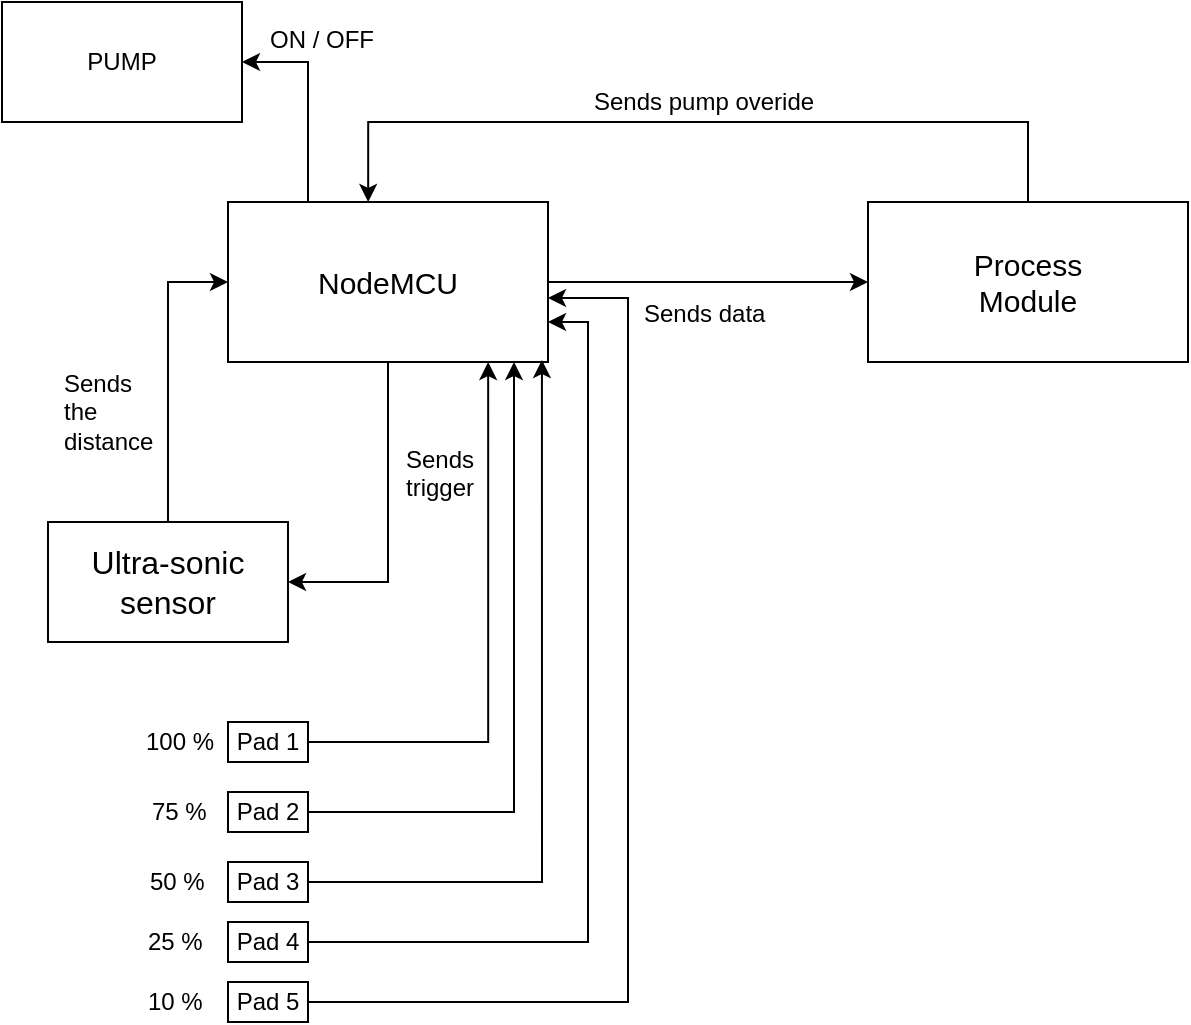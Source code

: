 <mxfile version="11.1.4" type="device"><diagram id="D_IzyQ5SdBxHMuLSy3CX" name="Page-1"><mxGraphModel dx="1106" dy="752" grid="1" gridSize="10" guides="1" tooltips="1" connect="1" arrows="1" fold="1" page="1" pageScale="1" pageWidth="827" pageHeight="1169" math="0" shadow="0"><root><mxCell id="0"/><mxCell id="1" parent="0"/><mxCell id="fddjT4vYUJiI84xx9uap-11" style="edgeStyle=orthogonalEdgeStyle;rounded=0;orthogonalLoop=1;jettySize=auto;html=1;entryX=0.438;entryY=0;entryDx=0;entryDy=0;entryPerimeter=0;" parent="1" source="fddjT4vYUJiI84xx9uap-2" target="fddjT4vYUJiI84xx9uap-3" edge="1"><mxGeometry relative="1" as="geometry"><Array as="points"><mxPoint x="560" y="120"/><mxPoint x="230" y="120"/></Array></mxGeometry></mxCell><mxCell id="fddjT4vYUJiI84xx9uap-2" value="&lt;font style=&quot;font-size: 15px&quot;&gt;Process&lt;br&gt;Module&lt;/font&gt;" style="rounded=0;whiteSpace=wrap;html=1;" parent="1" vertex="1"><mxGeometry x="480" y="160" width="160" height="80" as="geometry"/></mxCell><mxCell id="fddjT4vYUJiI84xx9uap-7" style="edgeStyle=orthogonalEdgeStyle;rounded=0;orthogonalLoop=1;jettySize=auto;html=1;entryX=1;entryY=0.5;entryDx=0;entryDy=0;" parent="1" source="fddjT4vYUJiI84xx9uap-3" target="fddjT4vYUJiI84xx9uap-4" edge="1"><mxGeometry relative="1" as="geometry"/></mxCell><mxCell id="fddjT4vYUJiI84xx9uap-10" style="edgeStyle=orthogonalEdgeStyle;rounded=0;orthogonalLoop=1;jettySize=auto;html=1;" parent="1" source="fddjT4vYUJiI84xx9uap-3" target="fddjT4vYUJiI84xx9uap-2" edge="1"><mxGeometry relative="1" as="geometry"/></mxCell><mxCell id="t0zpa82hHVANihCzAhyO-2" style="edgeStyle=orthogonalEdgeStyle;rounded=0;orthogonalLoop=1;jettySize=auto;html=1;exitX=0.25;exitY=0;exitDx=0;exitDy=0;entryX=1;entryY=0.5;entryDx=0;entryDy=0;" edge="1" parent="1" source="fddjT4vYUJiI84xx9uap-3" target="t0zpa82hHVANihCzAhyO-1"><mxGeometry relative="1" as="geometry"/></mxCell><mxCell id="fddjT4vYUJiI84xx9uap-3" value="&lt;font style=&quot;font-size: 15px&quot;&gt;NodeMCU&lt;/font&gt;" style="rounded=0;whiteSpace=wrap;html=1;" parent="1" vertex="1"><mxGeometry x="160" y="160" width="160" height="80" as="geometry"/></mxCell><mxCell id="fddjT4vYUJiI84xx9uap-6" style="edgeStyle=orthogonalEdgeStyle;rounded=0;orthogonalLoop=1;jettySize=auto;html=1;entryX=0;entryY=0.5;entryDx=0;entryDy=0;" parent="1" source="fddjT4vYUJiI84xx9uap-4" target="fddjT4vYUJiI84xx9uap-3" edge="1"><mxGeometry relative="1" as="geometry"/></mxCell><mxCell id="fddjT4vYUJiI84xx9uap-4" value="&lt;font style=&quot;font-size: 16px&quot;&gt;Ultra-sonic sensor&lt;/font&gt;" style="rounded=0;whiteSpace=wrap;html=1;" parent="1" vertex="1"><mxGeometry x="70" y="320" width="120" height="60" as="geometry"/></mxCell><mxCell id="fddjT4vYUJiI84xx9uap-8" value="Sends&lt;br&gt;trigger" style="text;html=1;resizable=0;points=[];autosize=1;align=left;verticalAlign=top;spacingTop=-4;" parent="1" vertex="1"><mxGeometry x="247" y="279" width="50" height="30" as="geometry"/></mxCell><mxCell id="fddjT4vYUJiI84xx9uap-9" value="Sends&lt;br&gt;the&amp;nbsp;&lt;br&gt;distance" style="text;html=1;resizable=0;points=[];autosize=1;align=left;verticalAlign=top;spacingTop=-4;" parent="1" vertex="1"><mxGeometry x="76" y="241" width="60" height="40" as="geometry"/></mxCell><mxCell id="fddjT4vYUJiI84xx9uap-12" value="Sends data" style="text;html=1;resizable=0;points=[];autosize=1;align=left;verticalAlign=top;spacingTop=-4;" parent="1" vertex="1"><mxGeometry x="366" y="206" width="80" height="20" as="geometry"/></mxCell><mxCell id="fddjT4vYUJiI84xx9uap-13" value="Sends pump overide" style="text;html=1;resizable=0;points=[];autosize=1;align=left;verticalAlign=top;spacingTop=-4;" parent="1" vertex="1"><mxGeometry x="341" y="100" width="130" height="20" as="geometry"/></mxCell><mxCell id="fddjT4vYUJiI84xx9uap-20" style="edgeStyle=orthogonalEdgeStyle;rounded=0;orthogonalLoop=1;jettySize=auto;html=1;entryX=0.813;entryY=1;entryDx=0;entryDy=0;entryPerimeter=0;" parent="1" source="fddjT4vYUJiI84xx9uap-16" target="fddjT4vYUJiI84xx9uap-3" edge="1"><mxGeometry relative="1" as="geometry"><Array as="points"><mxPoint x="290" y="430"/></Array></mxGeometry></mxCell><mxCell id="fddjT4vYUJiI84xx9uap-16" value="Pad 1" style="rounded=0;whiteSpace=wrap;html=1;" parent="1" vertex="1"><mxGeometry x="160" y="420" width="40" height="20" as="geometry"/></mxCell><mxCell id="fddjT4vYUJiI84xx9uap-21" style="edgeStyle=orthogonalEdgeStyle;rounded=0;orthogonalLoop=1;jettySize=auto;html=1;" parent="1" source="fddjT4vYUJiI84xx9uap-17" target="fddjT4vYUJiI84xx9uap-3" edge="1"><mxGeometry relative="1" as="geometry"><Array as="points"><mxPoint x="303" y="465"/></Array></mxGeometry></mxCell><mxCell id="fddjT4vYUJiI84xx9uap-17" value="Pad 2" style="rounded=0;whiteSpace=wrap;html=1;" parent="1" vertex="1"><mxGeometry x="160" y="455" width="40" height="20" as="geometry"/></mxCell><mxCell id="fddjT4vYUJiI84xx9uap-22" style="edgeStyle=orthogonalEdgeStyle;rounded=0;orthogonalLoop=1;jettySize=auto;html=1;entryX=0.981;entryY=0.988;entryDx=0;entryDy=0;entryPerimeter=0;" parent="1" source="fddjT4vYUJiI84xx9uap-18" target="fddjT4vYUJiI84xx9uap-3" edge="1"><mxGeometry relative="1" as="geometry"><Array as="points"><mxPoint x="317" y="500"/></Array></mxGeometry></mxCell><mxCell id="fddjT4vYUJiI84xx9uap-18" value="Pad 3" style="rounded=0;whiteSpace=wrap;html=1;" parent="1" vertex="1"><mxGeometry x="160" y="490" width="40" height="20" as="geometry"/></mxCell><mxCell id="fddjT4vYUJiI84xx9uap-23" style="edgeStyle=orthogonalEdgeStyle;rounded=0;orthogonalLoop=1;jettySize=auto;html=1;entryX=1;entryY=0.75;entryDx=0;entryDy=0;" parent="1" source="fddjT4vYUJiI84xx9uap-19" target="fddjT4vYUJiI84xx9uap-3" edge="1"><mxGeometry relative="1" as="geometry"><Array as="points"><mxPoint x="340" y="530"/><mxPoint x="340" y="220"/></Array></mxGeometry></mxCell><mxCell id="fddjT4vYUJiI84xx9uap-19" value="Pad 4" style="rounded=0;whiteSpace=wrap;html=1;" parent="1" vertex="1"><mxGeometry x="160" y="520" width="40" height="20" as="geometry"/></mxCell><mxCell id="fddjT4vYUJiI84xx9uap-24" value="25 %" style="text;html=1;resizable=0;points=[];autosize=1;align=left;verticalAlign=top;spacingTop=-4;" parent="1" vertex="1"><mxGeometry x="118" y="520" width="40" height="20" as="geometry"/></mxCell><mxCell id="fddjT4vYUJiI84xx9uap-25" value="50 %" style="text;html=1;resizable=0;points=[];autosize=1;align=left;verticalAlign=top;spacingTop=-4;" parent="1" vertex="1"><mxGeometry x="119" y="490" width="40" height="20" as="geometry"/></mxCell><mxCell id="fddjT4vYUJiI84xx9uap-26" value="75 %" style="text;html=1;resizable=0;points=[];autosize=1;align=left;verticalAlign=top;spacingTop=-4;" parent="1" vertex="1"><mxGeometry x="120" y="455" width="40" height="20" as="geometry"/></mxCell><mxCell id="fddjT4vYUJiI84xx9uap-27" value="100 %" style="text;html=1;resizable=0;points=[];autosize=1;align=left;verticalAlign=top;spacingTop=-4;" parent="1" vertex="1"><mxGeometry x="117" y="420" width="50" height="20" as="geometry"/></mxCell><mxCell id="fddjT4vYUJiI84xx9uap-30" style="edgeStyle=orthogonalEdgeStyle;rounded=0;orthogonalLoop=1;jettySize=auto;html=1;entryX=1;entryY=0.6;entryDx=0;entryDy=0;entryPerimeter=0;" parent="1" source="fddjT4vYUJiI84xx9uap-28" target="fddjT4vYUJiI84xx9uap-3" edge="1"><mxGeometry relative="1" as="geometry"><Array as="points"><mxPoint x="360" y="560"/><mxPoint x="360" y="208"/></Array></mxGeometry></mxCell><mxCell id="fddjT4vYUJiI84xx9uap-28" value="Pad 5" style="rounded=0;whiteSpace=wrap;html=1;" parent="1" vertex="1"><mxGeometry x="160" y="550" width="40" height="20" as="geometry"/></mxCell><mxCell id="fddjT4vYUJiI84xx9uap-29" value="10 %" style="text;html=1;resizable=0;points=[];autosize=1;align=left;verticalAlign=top;spacingTop=-4;" parent="1" vertex="1"><mxGeometry x="118" y="550" width="40" height="20" as="geometry"/></mxCell><mxCell id="t0zpa82hHVANihCzAhyO-1" value="PUMP" style="rounded=0;whiteSpace=wrap;html=1;" vertex="1" parent="1"><mxGeometry x="47" y="60" width="120" height="60" as="geometry"/></mxCell><mxCell id="t0zpa82hHVANihCzAhyO-3" value="ON / OFF" style="text;html=1;resizable=0;points=[];autosize=1;align=left;verticalAlign=top;spacingTop=-4;" vertex="1" parent="1"><mxGeometry x="179" y="69" width="70" height="20" as="geometry"/></mxCell></root></mxGraphModel></diagram></mxfile>